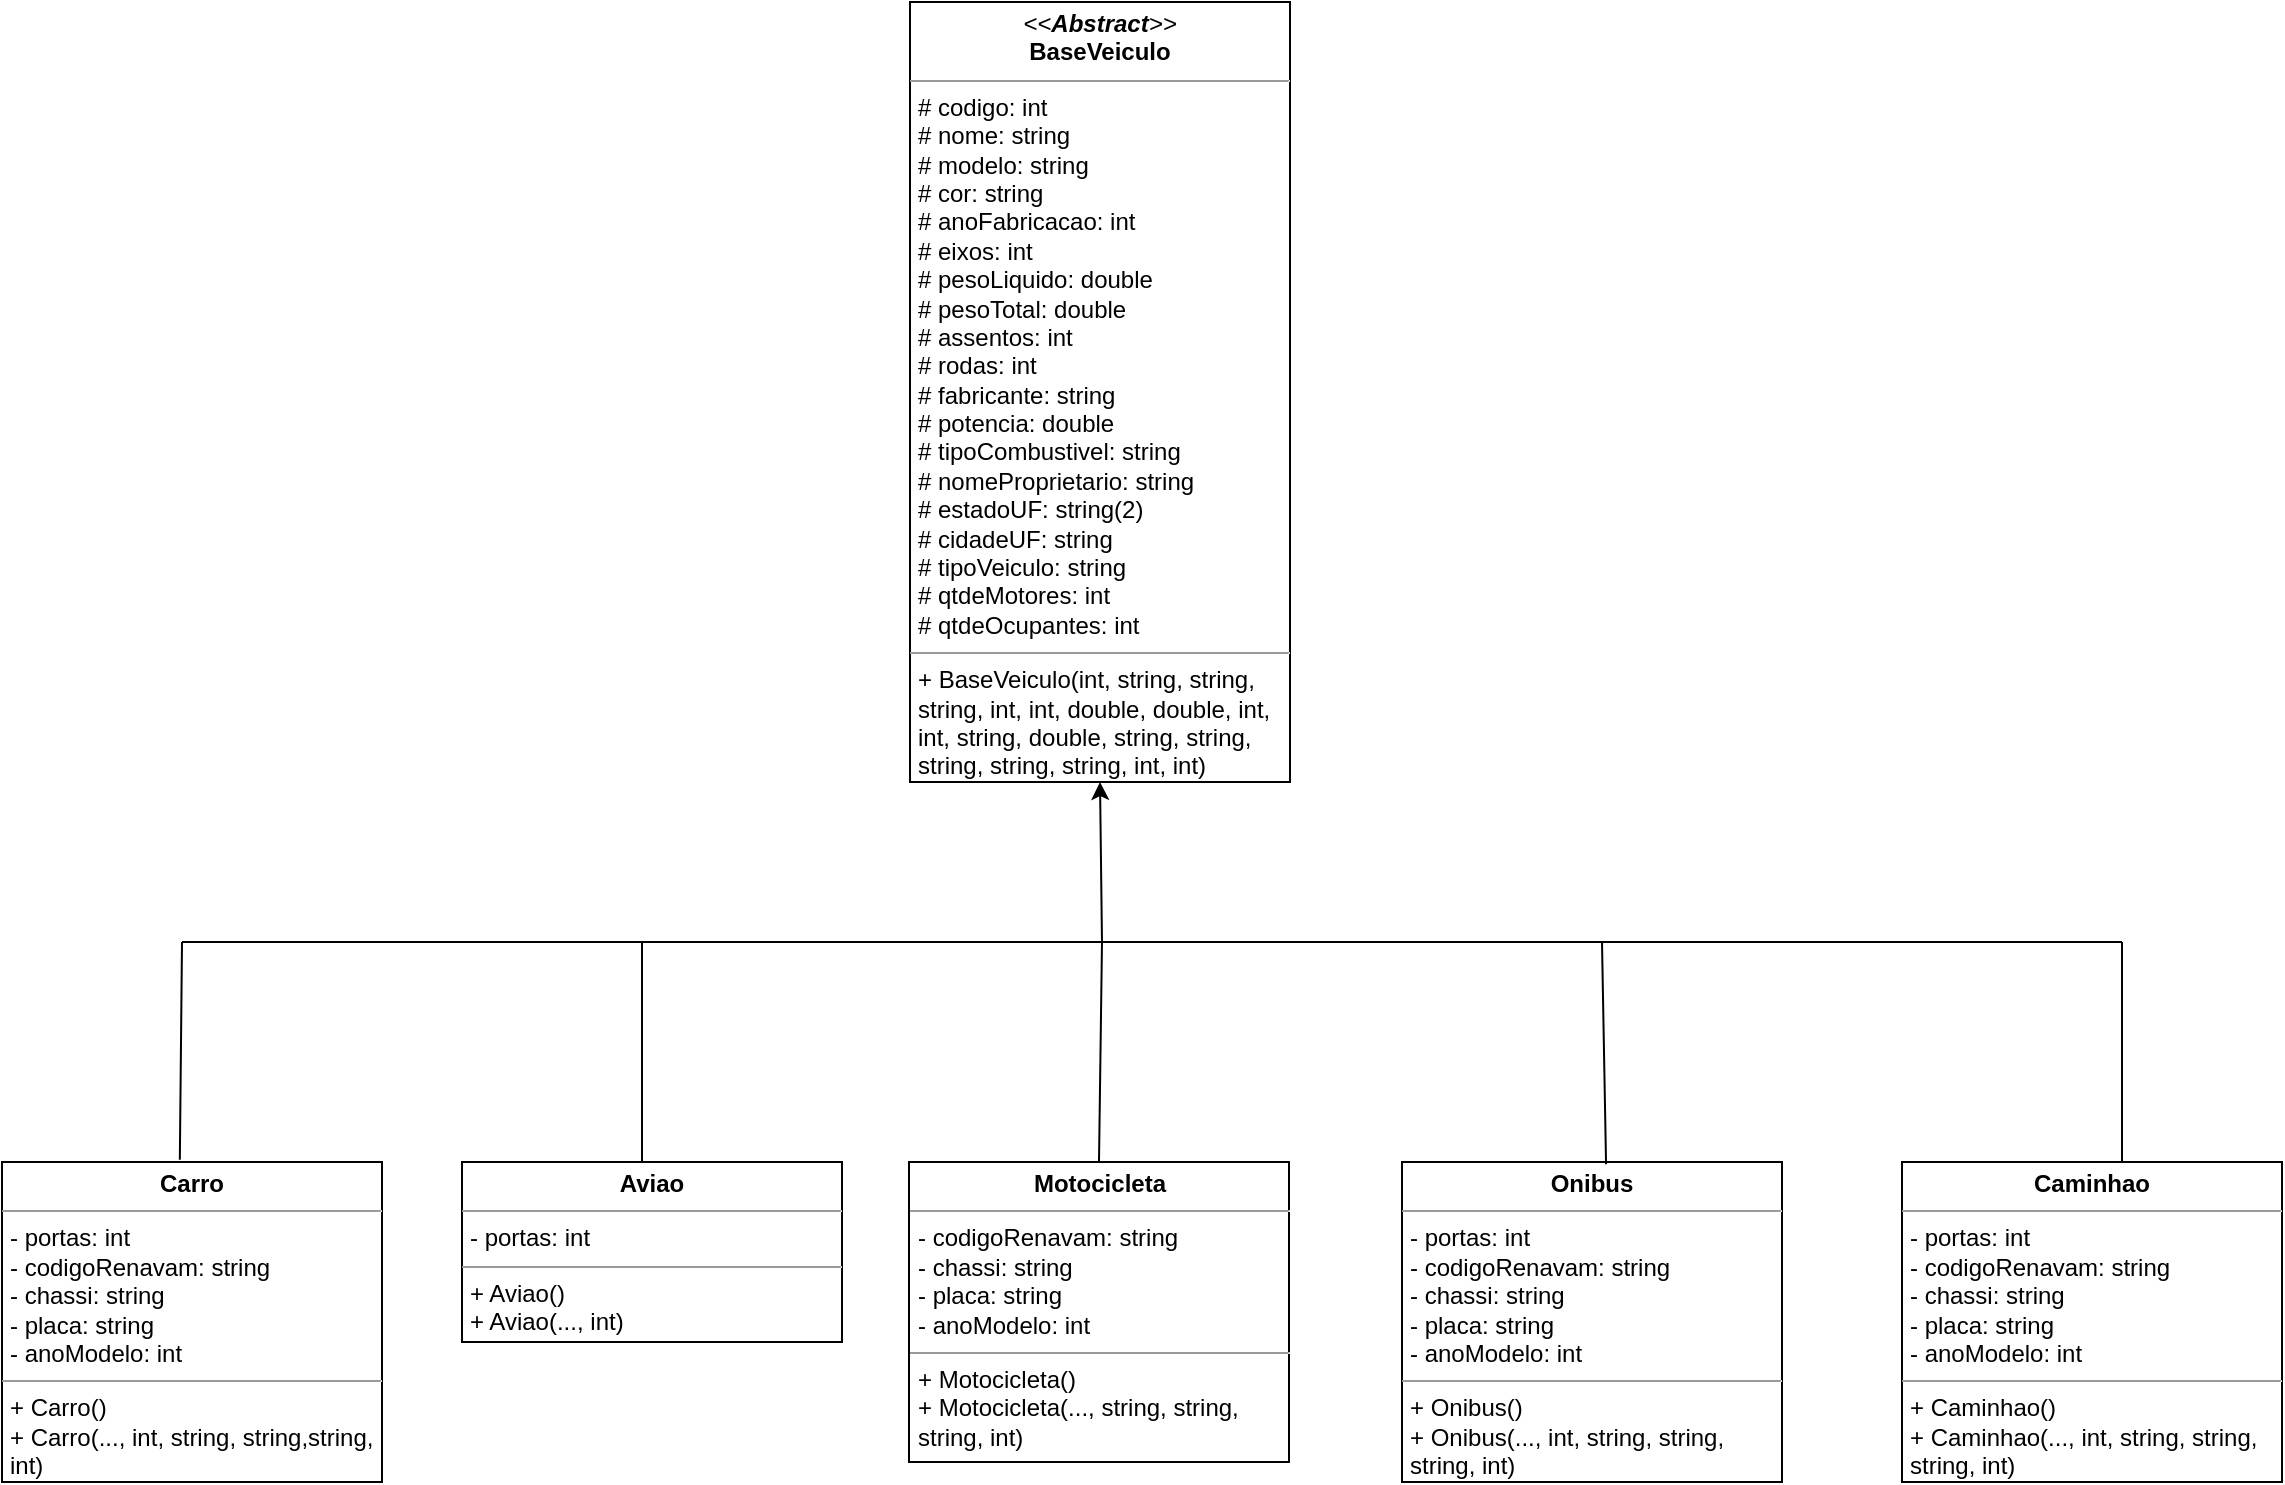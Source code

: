 <mxfile version="21.7.2" type="github">
  <diagram name="Página-1" id="gizDyPV9ZRr-rGuPMwwK">
    <mxGraphModel dx="2220" dy="1935" grid="1" gridSize="10" guides="1" tooltips="1" connect="1" arrows="1" fold="1" page="1" pageScale="1" pageWidth="827" pageHeight="1169" math="0" shadow="0">
      <root>
        <mxCell id="0" />
        <mxCell id="1" parent="0" />
        <mxCell id="8usQ72rMb8E-hEE_pbWb-1" value="&lt;p style=&quot;margin:0px;margin-top:4px;text-align:center;&quot;&gt;&lt;b&gt;Aviao&lt;/b&gt;&lt;/p&gt;&lt;hr size=&quot;1&quot;&gt;&lt;p style=&quot;margin:0px;margin-left:4px;&quot;&gt;- portas: int&amp;nbsp;&lt;/p&gt;&lt;hr size=&quot;1&quot;&gt;&lt;p style=&quot;margin:0px;margin-left:4px;&quot;&gt;+ Aviao()&lt;/p&gt;&lt;p style=&quot;margin:0px;margin-left:4px;&quot;&gt;+ Aviao(..., int)&lt;/p&gt;" style="verticalAlign=top;align=left;overflow=fill;fontSize=12;fontFamily=Helvetica;html=1;whiteSpace=wrap;" vertex="1" parent="1">
          <mxGeometry x="190" y="390" width="190" height="90" as="geometry" />
        </mxCell>
        <mxCell id="8usQ72rMb8E-hEE_pbWb-2" value="&lt;p style=&quot;margin:0px;margin-top:4px;text-align:center;&quot;&gt;&lt;i&gt;&amp;lt;&amp;lt;&lt;b&gt;Abstract&lt;/b&gt;&amp;gt;&amp;gt;&lt;/i&gt;&lt;br&gt;&lt;b&gt;BaseVeiculo&lt;/b&gt;&lt;/p&gt;&lt;hr size=&quot;1&quot;&gt;&lt;p style=&quot;margin:0px;margin-left:4px;&quot;&gt;# codigo: int&amp;nbsp;&lt;/p&gt;&lt;p style=&quot;margin:0px;margin-left:4px;&quot;&gt;# nome: string&lt;/p&gt;&lt;p style=&quot;margin:0px;margin-left:4px;&quot;&gt;# modelo: string&lt;/p&gt;&lt;p style=&quot;margin:0px;margin-left:4px;&quot;&gt;# cor: string&lt;/p&gt;&lt;p style=&quot;margin:0px;margin-left:4px;&quot;&gt;# anoFabricacao: int&lt;/p&gt;&lt;p style=&quot;margin:0px;margin-left:4px;&quot;&gt;# eixos: int&amp;nbsp;&lt;/p&gt;&lt;p style=&quot;margin:0px;margin-left:4px;&quot;&gt;# pesoLiquido: double&lt;/p&gt;&lt;p style=&quot;margin:0px;margin-left:4px;&quot;&gt;# pesoTotal: double&lt;/p&gt;&lt;p style=&quot;margin:0px;margin-left:4px;&quot;&gt;# assentos: int&lt;/p&gt;&lt;p style=&quot;margin:0px;margin-left:4px;&quot;&gt;# rodas: int&lt;/p&gt;&lt;p style=&quot;margin:0px;margin-left:4px;&quot;&gt;# fabricante: string&lt;/p&gt;&lt;p style=&quot;margin:0px;margin-left:4px;&quot;&gt;# potencia: double&lt;/p&gt;&lt;p style=&quot;margin:0px;margin-left:4px;&quot;&gt;# tipoCombustivel: string&lt;/p&gt;&lt;p style=&quot;margin:0px;margin-left:4px;&quot;&gt;# nomeProprietario: string&lt;/p&gt;&lt;p style=&quot;margin:0px;margin-left:4px;&quot;&gt;# estadoUF: string(2)&lt;/p&gt;&lt;p style=&quot;margin:0px;margin-left:4px;&quot;&gt;# cidadeUF: string&lt;br&gt;# tipoVeiculo: string&lt;/p&gt;&lt;p style=&quot;margin:0px;margin-left:4px;&quot;&gt;# qtdeMotores: int&lt;/p&gt;&lt;p style=&quot;margin:0px;margin-left:4px;&quot;&gt;# qtdeOcupantes: int&lt;/p&gt;&lt;hr size=&quot;1&quot;&gt;&lt;p style=&quot;margin:0px;margin-left:4px;&quot;&gt;+ BaseVeiculo(int, string, string,&lt;/p&gt;&lt;p style=&quot;margin:0px;margin-left:4px;&quot;&gt;string, int, int, double, double, int,&lt;/p&gt;&lt;p style=&quot;margin:0px;margin-left:4px;&quot;&gt;int, string, double, string, string,&lt;/p&gt;&lt;p style=&quot;margin:0px;margin-left:4px;&quot;&gt;string,&amp;nbsp;&lt;span style=&quot;background-color: initial;&quot;&gt;string, string, int, int)&lt;/span&gt;&lt;/p&gt;&lt;p style=&quot;margin:0px;margin-left:4px;&quot;&gt;&lt;br&gt;&lt;/p&gt;&lt;p style=&quot;margin:0px;margin-left:4px;&quot;&gt;&lt;br&gt;&lt;/p&gt;" style="verticalAlign=top;align=left;overflow=fill;fontSize=12;fontFamily=Helvetica;html=1;whiteSpace=wrap;" vertex="1" parent="1">
          <mxGeometry x="414" y="-190" width="190" height="390" as="geometry" />
        </mxCell>
        <mxCell id="8usQ72rMb8E-hEE_pbWb-3" value="&lt;p style=&quot;margin:0px;margin-top:4px;text-align:center;&quot;&gt;&lt;b&gt;Carro&lt;/b&gt;&lt;/p&gt;&lt;hr size=&quot;1&quot;&gt;&lt;p style=&quot;margin:0px;margin-left:4px;&quot;&gt;- portas: int&lt;/p&gt;&lt;p style=&quot;margin:0px;margin-left:4px;&quot;&gt;- codigoRenavam: string&lt;/p&gt;&lt;p style=&quot;margin:0px;margin-left:4px;&quot;&gt;- chassi: string&lt;/p&gt;&lt;p style=&quot;margin:0px;margin-left:4px;&quot;&gt;- placa: string&lt;/p&gt;&lt;p style=&quot;margin:0px;margin-left:4px;&quot;&gt;- anoModelo: int&lt;/p&gt;&lt;hr size=&quot;1&quot;&gt;&lt;p style=&quot;margin:0px;margin-left:4px;&quot;&gt;+ Carro()&lt;/p&gt;&lt;p style=&quot;margin:0px;margin-left:4px;&quot;&gt;+ Carro(..., int, string, string,string,&lt;/p&gt;&lt;p style=&quot;margin:0px;margin-left:4px;&quot;&gt;int)&lt;/p&gt;" style="verticalAlign=top;align=left;overflow=fill;fontSize=12;fontFamily=Helvetica;html=1;whiteSpace=wrap;" vertex="1" parent="1">
          <mxGeometry x="-40" y="390" width="190" height="160" as="geometry" />
        </mxCell>
        <mxCell id="8usQ72rMb8E-hEE_pbWb-4" value="&lt;p style=&quot;margin:0px;margin-top:4px;text-align:center;&quot;&gt;&lt;b&gt;Motocicleta&lt;/b&gt;&lt;/p&gt;&lt;hr size=&quot;1&quot;&gt;&lt;p style=&quot;border-color: var(--border-color); margin: 0px 0px 0px 4px;&quot;&gt;&lt;span style=&quot;background-color: initial;&quot;&gt;- codigoRenavam: string&lt;/span&gt;&lt;br&gt;&lt;/p&gt;&lt;p style=&quot;border-color: var(--border-color); margin: 0px 0px 0px 4px;&quot;&gt;- chassi: string&lt;/p&gt;&lt;p style=&quot;border-color: var(--border-color); margin: 0px 0px 0px 4px;&quot;&gt;- placa: string&lt;/p&gt;&lt;p style=&quot;border-color: var(--border-color); margin: 0px 0px 0px 4px;&quot;&gt;- anoModelo: int&lt;/p&gt;&lt;hr size=&quot;1&quot;&gt;&lt;p style=&quot;margin:0px;margin-left:4px;&quot;&gt;+ Motocicleta()&lt;/p&gt;&lt;p style=&quot;margin:0px;margin-left:4px;&quot;&gt;+ Motocicleta(..., string, string,&amp;nbsp;&lt;/p&gt;&lt;p style=&quot;margin:0px;margin-left:4px;&quot;&gt;string, int)&lt;/p&gt;" style="verticalAlign=top;align=left;overflow=fill;fontSize=12;fontFamily=Helvetica;html=1;whiteSpace=wrap;" vertex="1" parent="1">
          <mxGeometry x="413.5" y="390" width="190" height="150" as="geometry" />
        </mxCell>
        <mxCell id="8usQ72rMb8E-hEE_pbWb-5" value="&lt;p style=&quot;margin:0px;margin-top:4px;text-align:center;&quot;&gt;&lt;b&gt;Onibus&lt;/b&gt;&lt;/p&gt;&lt;hr size=&quot;1&quot;&gt;&lt;p style=&quot;margin:0px;margin-left:4px;&quot;&gt;- portas: int&lt;/p&gt;&lt;p style=&quot;border-color: var(--border-color); margin: 0px 0px 0px 4px;&quot;&gt;- codigoRenavam: string&lt;/p&gt;&lt;p style=&quot;border-color: var(--border-color); margin: 0px 0px 0px 4px;&quot;&gt;- chassi: string&lt;/p&gt;&lt;p style=&quot;border-color: var(--border-color); margin: 0px 0px 0px 4px;&quot;&gt;- placa: string&lt;/p&gt;&lt;p style=&quot;border-color: var(--border-color); margin: 0px 0px 0px 4px;&quot;&gt;- anoModelo: int&lt;/p&gt;&lt;hr size=&quot;1&quot;&gt;&lt;p style=&quot;margin:0px;margin-left:4px;&quot;&gt;+ Onibus()&lt;/p&gt;&lt;p style=&quot;margin:0px;margin-left:4px;&quot;&gt;+ Onibus(..., int, string, string,&amp;nbsp;&lt;/p&gt;&lt;p style=&quot;margin:0px;margin-left:4px;&quot;&gt;string, int)&lt;/p&gt;" style="verticalAlign=top;align=left;overflow=fill;fontSize=12;fontFamily=Helvetica;html=1;whiteSpace=wrap;" vertex="1" parent="1">
          <mxGeometry x="660" y="390" width="190" height="160" as="geometry" />
        </mxCell>
        <mxCell id="8usQ72rMb8E-hEE_pbWb-6" value="&lt;p style=&quot;margin:0px;margin-top:4px;text-align:center;&quot;&gt;&lt;b&gt;Caminhao&lt;/b&gt;&lt;/p&gt;&lt;hr size=&quot;1&quot;&gt;&lt;p style=&quot;border-color: var(--border-color); margin: 0px 0px 0px 4px;&quot;&gt;- portas: int&lt;/p&gt;&lt;p style=&quot;border-color: var(--border-color); margin: 0px 0px 0px 4px;&quot;&gt;- codigoRenavam: string&lt;/p&gt;&lt;p style=&quot;border-color: var(--border-color); margin: 0px 0px 0px 4px;&quot;&gt;- chassi: string&lt;/p&gt;&lt;p style=&quot;border-color: var(--border-color); margin: 0px 0px 0px 4px;&quot;&gt;- placa: string&lt;/p&gt;&lt;p style=&quot;border-color: var(--border-color); margin: 0px 0px 0px 4px;&quot;&gt;- anoModelo: int&lt;/p&gt;&lt;hr size=&quot;1&quot;&gt;&lt;p style=&quot;margin:0px;margin-left:4px;&quot;&gt;+ Caminhao()&lt;/p&gt;&lt;p style=&quot;margin:0px;margin-left:4px;&quot;&gt;+ Caminhao(..., int, string, string,&lt;/p&gt;&lt;p style=&quot;margin:0px;margin-left:4px;&quot;&gt;string, int)&lt;/p&gt;" style="verticalAlign=top;align=left;overflow=fill;fontSize=12;fontFamily=Helvetica;html=1;whiteSpace=wrap;" vertex="1" parent="1">
          <mxGeometry x="910" y="390" width="190" height="160" as="geometry" />
        </mxCell>
        <mxCell id="8usQ72rMb8E-hEE_pbWb-10" value="" style="endArrow=none;html=1;rounded=0;" edge="1" parent="1">
          <mxGeometry width="50" height="50" relative="1" as="geometry">
            <mxPoint x="50" y="280" as="sourcePoint" />
            <mxPoint x="1020" y="280" as="targetPoint" />
          </mxGeometry>
        </mxCell>
        <mxCell id="8usQ72rMb8E-hEE_pbWb-17" value="" style="endArrow=none;html=1;rounded=0;exitX=0.468;exitY=-0.007;exitDx=0;exitDy=0;exitPerimeter=0;" edge="1" parent="1" source="8usQ72rMb8E-hEE_pbWb-3">
          <mxGeometry width="50" height="50" relative="1" as="geometry">
            <mxPoint x="490" y="390" as="sourcePoint" />
            <mxPoint x="50" y="280" as="targetPoint" />
          </mxGeometry>
        </mxCell>
        <mxCell id="8usQ72rMb8E-hEE_pbWb-18" value="" style="endArrow=none;html=1;rounded=0;" edge="1" parent="1">
          <mxGeometry width="50" height="50" relative="1" as="geometry">
            <mxPoint x="280" y="280" as="sourcePoint" />
            <mxPoint x="280" y="390" as="targetPoint" />
          </mxGeometry>
        </mxCell>
        <mxCell id="8usQ72rMb8E-hEE_pbWb-19" value="" style="endArrow=none;html=1;rounded=0;exitX=0.5;exitY=0;exitDx=0;exitDy=0;" edge="1" parent="1" source="8usQ72rMb8E-hEE_pbWb-4">
          <mxGeometry width="50" height="50" relative="1" as="geometry">
            <mxPoint x="490" y="390" as="sourcePoint" />
            <mxPoint x="510" y="280" as="targetPoint" />
          </mxGeometry>
        </mxCell>
        <mxCell id="8usQ72rMb8E-hEE_pbWb-20" value="" style="endArrow=none;html=1;rounded=0;exitX=0.537;exitY=0.007;exitDx=0;exitDy=0;exitPerimeter=0;" edge="1" parent="1" source="8usQ72rMb8E-hEE_pbWb-5">
          <mxGeometry width="50" height="50" relative="1" as="geometry">
            <mxPoint x="490" y="390" as="sourcePoint" />
            <mxPoint x="760" y="280" as="targetPoint" />
          </mxGeometry>
        </mxCell>
        <mxCell id="8usQ72rMb8E-hEE_pbWb-21" value="" style="endArrow=none;html=1;rounded=0;" edge="1" parent="1">
          <mxGeometry width="50" height="50" relative="1" as="geometry">
            <mxPoint x="1020" y="390" as="sourcePoint" />
            <mxPoint x="1020" y="280" as="targetPoint" />
          </mxGeometry>
        </mxCell>
        <mxCell id="8usQ72rMb8E-hEE_pbWb-22" value="" style="endArrow=classic;html=1;rounded=0;entryX=0.5;entryY=1;entryDx=0;entryDy=0;" edge="1" parent="1" target="8usQ72rMb8E-hEE_pbWb-2">
          <mxGeometry width="50" height="50" relative="1" as="geometry">
            <mxPoint x="510" y="280" as="sourcePoint" />
            <mxPoint x="540" y="340" as="targetPoint" />
          </mxGeometry>
        </mxCell>
      </root>
    </mxGraphModel>
  </diagram>
</mxfile>
